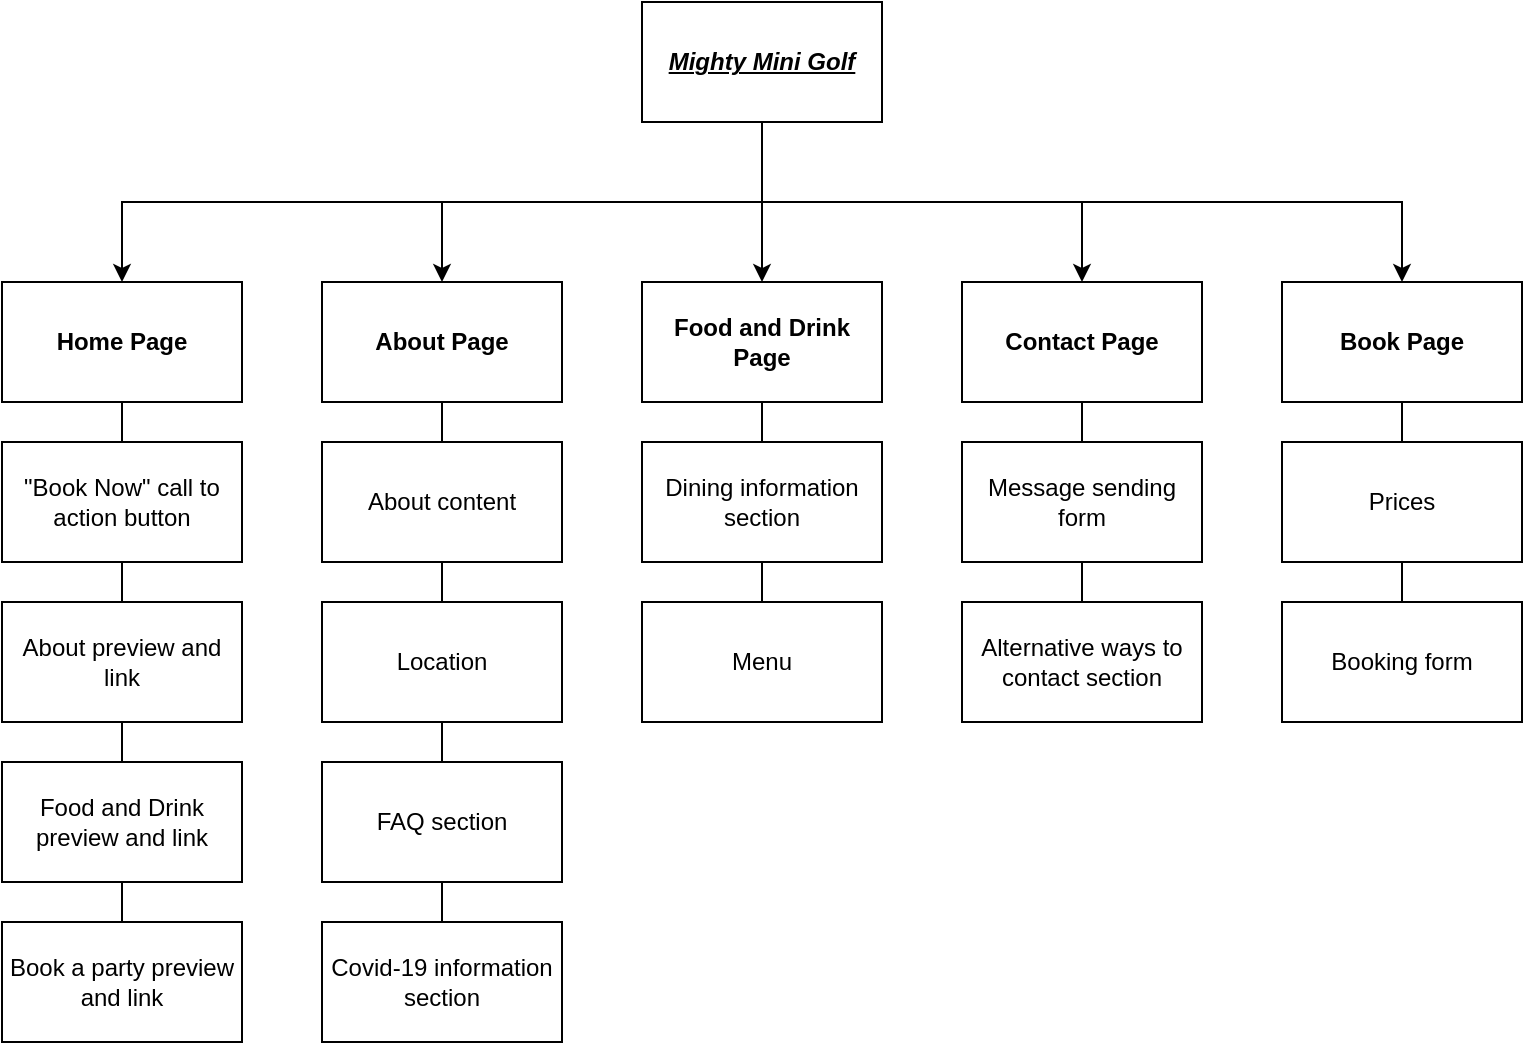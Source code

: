 <mxfile version="17.5.0" type="device"><diagram id="C5RBs43oDa-KdzZeNtuy" name="Page-1"><mxGraphModel dx="1182" dy="732" grid="1" gridSize="10" guides="1" tooltips="1" connect="1" arrows="1" fold="1" page="1" pageScale="1" pageWidth="827" pageHeight="1169" math="0" shadow="0"><root><mxCell id="WIyWlLk6GJQsqaUBKTNV-0"/><mxCell id="WIyWlLk6GJQsqaUBKTNV-1" parent="WIyWlLk6GJQsqaUBKTNV-0"/><mxCell id="dkNiUltXSG95NsX0MIxw-3" value="" style="edgeStyle=orthogonalEdgeStyle;rounded=0;orthogonalLoop=1;jettySize=auto;html=1;" edge="1" parent="WIyWlLk6GJQsqaUBKTNV-1" source="dkNiUltXSG95NsX0MIxw-0" target="dkNiUltXSG95NsX0MIxw-2"><mxGeometry relative="1" as="geometry"/></mxCell><mxCell id="dkNiUltXSG95NsX0MIxw-10" style="edgeStyle=orthogonalEdgeStyle;rounded=0;orthogonalLoop=1;jettySize=auto;html=1;exitX=0.5;exitY=1;exitDx=0;exitDy=0;" edge="1" parent="WIyWlLk6GJQsqaUBKTNV-1" source="dkNiUltXSG95NsX0MIxw-0" target="dkNiUltXSG95NsX0MIxw-7"><mxGeometry relative="1" as="geometry"/></mxCell><mxCell id="dkNiUltXSG95NsX0MIxw-11" style="edgeStyle=orthogonalEdgeStyle;rounded=0;orthogonalLoop=1;jettySize=auto;html=1;exitX=0.5;exitY=1;exitDx=0;exitDy=0;entryX=0.5;entryY=0;entryDx=0;entryDy=0;" edge="1" parent="WIyWlLk6GJQsqaUBKTNV-1" source="dkNiUltXSG95NsX0MIxw-0" target="dkNiUltXSG95NsX0MIxw-5"><mxGeometry relative="1" as="geometry"/></mxCell><mxCell id="dkNiUltXSG95NsX0MIxw-12" style="edgeStyle=orthogonalEdgeStyle;rounded=0;orthogonalLoop=1;jettySize=auto;html=1;exitX=0.5;exitY=1;exitDx=0;exitDy=0;entryX=0.5;entryY=0;entryDx=0;entryDy=0;" edge="1" parent="WIyWlLk6GJQsqaUBKTNV-1" source="dkNiUltXSG95NsX0MIxw-0" target="dkNiUltXSG95NsX0MIxw-6"><mxGeometry relative="1" as="geometry"/></mxCell><mxCell id="dkNiUltXSG95NsX0MIxw-13" style="edgeStyle=orthogonalEdgeStyle;rounded=0;orthogonalLoop=1;jettySize=auto;html=1;exitX=0.5;exitY=1;exitDx=0;exitDy=0;entryX=0.5;entryY=0;entryDx=0;entryDy=0;" edge="1" parent="WIyWlLk6GJQsqaUBKTNV-1" source="dkNiUltXSG95NsX0MIxw-0" target="dkNiUltXSG95NsX0MIxw-8"><mxGeometry relative="1" as="geometry"/></mxCell><mxCell id="dkNiUltXSG95NsX0MIxw-0" value="&lt;b&gt;&lt;i&gt;&lt;u&gt;Mighty Mini Golf&lt;/u&gt;&lt;/i&gt;&lt;/b&gt;" style="rounded=0;whiteSpace=wrap;html=1;" vertex="1" parent="WIyWlLk6GJQsqaUBKTNV-1"><mxGeometry x="360" y="20" width="120" height="60" as="geometry"/></mxCell><mxCell id="dkNiUltXSG95NsX0MIxw-2" value="&lt;b&gt;Food and Drink Page&lt;/b&gt;" style="rounded=0;whiteSpace=wrap;html=1;" vertex="1" parent="WIyWlLk6GJQsqaUBKTNV-1"><mxGeometry x="360" y="160" width="120" height="60" as="geometry"/></mxCell><mxCell id="dkNiUltXSG95NsX0MIxw-5" value="&lt;b&gt;About Page&lt;/b&gt;" style="rounded=0;whiteSpace=wrap;html=1;" vertex="1" parent="WIyWlLk6GJQsqaUBKTNV-1"><mxGeometry x="200" y="160" width="120" height="60" as="geometry"/></mxCell><mxCell id="dkNiUltXSG95NsX0MIxw-6" value="&lt;b&gt;Contact Page&lt;/b&gt;" style="rounded=0;whiteSpace=wrap;html=1;" vertex="1" parent="WIyWlLk6GJQsqaUBKTNV-1"><mxGeometry x="520" y="160" width="120" height="60" as="geometry"/></mxCell><mxCell id="dkNiUltXSG95NsX0MIxw-14" style="edgeStyle=none;rounded=0;orthogonalLoop=1;jettySize=auto;html=1;exitX=0.5;exitY=1;exitDx=0;exitDy=0;endArrow=none;endFill=0;" edge="1" parent="WIyWlLk6GJQsqaUBKTNV-1" source="dkNiUltXSG95NsX0MIxw-7"><mxGeometry relative="1" as="geometry"><mxPoint x="100" y="240" as="targetPoint"/></mxGeometry></mxCell><mxCell id="dkNiUltXSG95NsX0MIxw-7" value="&lt;b&gt;Home Page&lt;/b&gt;" style="rounded=0;whiteSpace=wrap;html=1;" vertex="1" parent="WIyWlLk6GJQsqaUBKTNV-1"><mxGeometry x="40" y="160" width="120" height="60" as="geometry"/></mxCell><mxCell id="dkNiUltXSG95NsX0MIxw-8" value="&lt;b&gt;Book Page&lt;/b&gt;" style="rounded=0;whiteSpace=wrap;html=1;" vertex="1" parent="WIyWlLk6GJQsqaUBKTNV-1"><mxGeometry x="680" y="160" width="120" height="60" as="geometry"/></mxCell><mxCell id="dkNiUltXSG95NsX0MIxw-15" value="&quot;Book Now&quot; call to action button" style="rounded=0;whiteSpace=wrap;html=1;" vertex="1" parent="WIyWlLk6GJQsqaUBKTNV-1"><mxGeometry x="40" y="240" width="120" height="60" as="geometry"/></mxCell><mxCell id="dkNiUltXSG95NsX0MIxw-17" style="edgeStyle=none;rounded=0;orthogonalLoop=1;jettySize=auto;html=1;exitX=0.5;exitY=1;exitDx=0;exitDy=0;endArrow=none;endFill=0;" edge="1" parent="WIyWlLk6GJQsqaUBKTNV-1"><mxGeometry relative="1" as="geometry"><mxPoint x="100" y="320" as="targetPoint"/><mxPoint x="100" y="300" as="sourcePoint"/></mxGeometry></mxCell><mxCell id="dkNiUltXSG95NsX0MIxw-18" value="About preview and link" style="rounded=0;whiteSpace=wrap;html=1;" vertex="1" parent="WIyWlLk6GJQsqaUBKTNV-1"><mxGeometry x="40" y="320" width="120" height="60" as="geometry"/></mxCell><mxCell id="dkNiUltXSG95NsX0MIxw-19" style="edgeStyle=none;rounded=0;orthogonalLoop=1;jettySize=auto;html=1;exitX=0.5;exitY=1;exitDx=0;exitDy=0;endArrow=none;endFill=0;" edge="1" parent="WIyWlLk6GJQsqaUBKTNV-1"><mxGeometry relative="1" as="geometry"><mxPoint x="100" y="400" as="targetPoint"/><mxPoint x="100" y="380" as="sourcePoint"/></mxGeometry></mxCell><mxCell id="dkNiUltXSG95NsX0MIxw-20" value="Food and Drink preview and link" style="rounded=0;whiteSpace=wrap;html=1;" vertex="1" parent="WIyWlLk6GJQsqaUBKTNV-1"><mxGeometry x="40" y="400" width="120" height="60" as="geometry"/></mxCell><mxCell id="dkNiUltXSG95NsX0MIxw-21" style="edgeStyle=none;rounded=0;orthogonalLoop=1;jettySize=auto;html=1;exitX=0.5;exitY=1;exitDx=0;exitDy=0;endArrow=none;endFill=0;" edge="1" parent="WIyWlLk6GJQsqaUBKTNV-1"><mxGeometry relative="1" as="geometry"><mxPoint x="100" y="480" as="targetPoint"/><mxPoint x="100" y="460" as="sourcePoint"/></mxGeometry></mxCell><mxCell id="dkNiUltXSG95NsX0MIxw-22" value="Book a party preview and link" style="rounded=0;whiteSpace=wrap;html=1;" vertex="1" parent="WIyWlLk6GJQsqaUBKTNV-1"><mxGeometry x="40" y="480" width="120" height="60" as="geometry"/></mxCell><mxCell id="dkNiUltXSG95NsX0MIxw-24" style="edgeStyle=none;rounded=0;orthogonalLoop=1;jettySize=auto;html=1;exitX=0.5;exitY=1;exitDx=0;exitDy=0;endArrow=none;endFill=0;" edge="1" parent="WIyWlLk6GJQsqaUBKTNV-1"><mxGeometry relative="1" as="geometry"><mxPoint x="260" y="240" as="targetPoint"/><mxPoint x="260" y="220" as="sourcePoint"/></mxGeometry></mxCell><mxCell id="dkNiUltXSG95NsX0MIxw-25" value="About content" style="rounded=0;whiteSpace=wrap;html=1;" vertex="1" parent="WIyWlLk6GJQsqaUBKTNV-1"><mxGeometry x="200" y="240" width="120" height="60" as="geometry"/></mxCell><mxCell id="dkNiUltXSG95NsX0MIxw-26" style="edgeStyle=none;rounded=0;orthogonalLoop=1;jettySize=auto;html=1;exitX=0.5;exitY=1;exitDx=0;exitDy=0;endArrow=none;endFill=0;" edge="1" parent="WIyWlLk6GJQsqaUBKTNV-1"><mxGeometry relative="1" as="geometry"><mxPoint x="260" y="320" as="targetPoint"/><mxPoint x="260" y="300" as="sourcePoint"/></mxGeometry></mxCell><mxCell id="dkNiUltXSG95NsX0MIxw-27" value="Location" style="rounded=0;whiteSpace=wrap;html=1;" vertex="1" parent="WIyWlLk6GJQsqaUBKTNV-1"><mxGeometry x="200" y="320" width="120" height="60" as="geometry"/></mxCell><mxCell id="dkNiUltXSG95NsX0MIxw-28" style="edgeStyle=none;rounded=0;orthogonalLoop=1;jettySize=auto;html=1;exitX=0.5;exitY=1;exitDx=0;exitDy=0;endArrow=none;endFill=0;" edge="1" parent="WIyWlLk6GJQsqaUBKTNV-1"><mxGeometry relative="1" as="geometry"><mxPoint x="260" y="400" as="targetPoint"/><mxPoint x="260" y="380" as="sourcePoint"/></mxGeometry></mxCell><mxCell id="dkNiUltXSG95NsX0MIxw-29" value="FAQ section" style="rounded=0;whiteSpace=wrap;html=1;" vertex="1" parent="WIyWlLk6GJQsqaUBKTNV-1"><mxGeometry x="200" y="400" width="120" height="60" as="geometry"/></mxCell><mxCell id="dkNiUltXSG95NsX0MIxw-30" style="edgeStyle=none;rounded=0;orthogonalLoop=1;jettySize=auto;html=1;exitX=0.5;exitY=1;exitDx=0;exitDy=0;endArrow=none;endFill=0;" edge="1" parent="WIyWlLk6GJQsqaUBKTNV-1"><mxGeometry relative="1" as="geometry"><mxPoint x="260" y="480" as="targetPoint"/><mxPoint x="260" y="460" as="sourcePoint"/></mxGeometry></mxCell><mxCell id="dkNiUltXSG95NsX0MIxw-31" value="Covid-19 information section" style="rounded=0;whiteSpace=wrap;html=1;" vertex="1" parent="WIyWlLk6GJQsqaUBKTNV-1"><mxGeometry x="200" y="480" width="120" height="60" as="geometry"/></mxCell><mxCell id="dkNiUltXSG95NsX0MIxw-32" style="edgeStyle=none;rounded=0;orthogonalLoop=1;jettySize=auto;html=1;exitX=0.5;exitY=1;exitDx=0;exitDy=0;endArrow=none;endFill=0;" edge="1" parent="WIyWlLk6GJQsqaUBKTNV-1"><mxGeometry relative="1" as="geometry"><mxPoint x="420" y="240" as="targetPoint"/><mxPoint x="420" y="220" as="sourcePoint"/></mxGeometry></mxCell><mxCell id="dkNiUltXSG95NsX0MIxw-33" value="Dining information section" style="rounded=0;whiteSpace=wrap;html=1;" vertex="1" parent="WIyWlLk6GJQsqaUBKTNV-1"><mxGeometry x="360" y="240" width="120" height="60" as="geometry"/></mxCell><mxCell id="dkNiUltXSG95NsX0MIxw-34" style="edgeStyle=none;rounded=0;orthogonalLoop=1;jettySize=auto;html=1;exitX=0.5;exitY=1;exitDx=0;exitDy=0;endArrow=none;endFill=0;" edge="1" parent="WIyWlLk6GJQsqaUBKTNV-1"><mxGeometry relative="1" as="geometry"><mxPoint x="420" y="320" as="targetPoint"/><mxPoint x="420" y="300" as="sourcePoint"/></mxGeometry></mxCell><mxCell id="dkNiUltXSG95NsX0MIxw-35" value="Menu" style="rounded=0;whiteSpace=wrap;html=1;" vertex="1" parent="WIyWlLk6GJQsqaUBKTNV-1"><mxGeometry x="360" y="320" width="120" height="60" as="geometry"/></mxCell><mxCell id="dkNiUltXSG95NsX0MIxw-36" style="edgeStyle=none;rounded=0;orthogonalLoop=1;jettySize=auto;html=1;exitX=0.5;exitY=1;exitDx=0;exitDy=0;endArrow=none;endFill=0;" edge="1" parent="WIyWlLk6GJQsqaUBKTNV-1"><mxGeometry relative="1" as="geometry"><mxPoint x="580" y="240" as="targetPoint"/><mxPoint x="580" y="220" as="sourcePoint"/></mxGeometry></mxCell><mxCell id="dkNiUltXSG95NsX0MIxw-37" value="Message sending form" style="rounded=0;whiteSpace=wrap;html=1;" vertex="1" parent="WIyWlLk6GJQsqaUBKTNV-1"><mxGeometry x="520" y="240" width="120" height="60" as="geometry"/></mxCell><mxCell id="dkNiUltXSG95NsX0MIxw-38" style="edgeStyle=none;rounded=0;orthogonalLoop=1;jettySize=auto;html=1;exitX=0.5;exitY=1;exitDx=0;exitDy=0;endArrow=none;endFill=0;" edge="1" parent="WIyWlLk6GJQsqaUBKTNV-1"><mxGeometry relative="1" as="geometry"><mxPoint x="580" y="320" as="targetPoint"/><mxPoint x="580" y="300" as="sourcePoint"/></mxGeometry></mxCell><mxCell id="dkNiUltXSG95NsX0MIxw-39" value="Alternative ways to contact section" style="rounded=0;whiteSpace=wrap;html=1;" vertex="1" parent="WIyWlLk6GJQsqaUBKTNV-1"><mxGeometry x="520" y="320" width="120" height="60" as="geometry"/></mxCell><mxCell id="dkNiUltXSG95NsX0MIxw-40" style="edgeStyle=none;rounded=0;orthogonalLoop=1;jettySize=auto;html=1;exitX=0.5;exitY=1;exitDx=0;exitDy=0;endArrow=none;endFill=0;" edge="1" parent="WIyWlLk6GJQsqaUBKTNV-1"><mxGeometry relative="1" as="geometry"><mxPoint x="740" y="240" as="targetPoint"/><mxPoint x="740" y="220" as="sourcePoint"/></mxGeometry></mxCell><mxCell id="dkNiUltXSG95NsX0MIxw-41" value="Prices" style="rounded=0;whiteSpace=wrap;html=1;" vertex="1" parent="WIyWlLk6GJQsqaUBKTNV-1"><mxGeometry x="680" y="240" width="120" height="60" as="geometry"/></mxCell><mxCell id="dkNiUltXSG95NsX0MIxw-42" style="edgeStyle=none;rounded=0;orthogonalLoop=1;jettySize=auto;html=1;exitX=0.5;exitY=1;exitDx=0;exitDy=0;endArrow=none;endFill=0;" edge="1" parent="WIyWlLk6GJQsqaUBKTNV-1"><mxGeometry relative="1" as="geometry"><mxPoint x="740" y="320" as="targetPoint"/><mxPoint x="740" y="300" as="sourcePoint"/></mxGeometry></mxCell><mxCell id="dkNiUltXSG95NsX0MIxw-43" value="Booking form" style="rounded=0;whiteSpace=wrap;html=1;" vertex="1" parent="WIyWlLk6GJQsqaUBKTNV-1"><mxGeometry x="680" y="320" width="120" height="60" as="geometry"/></mxCell></root></mxGraphModel></diagram></mxfile>